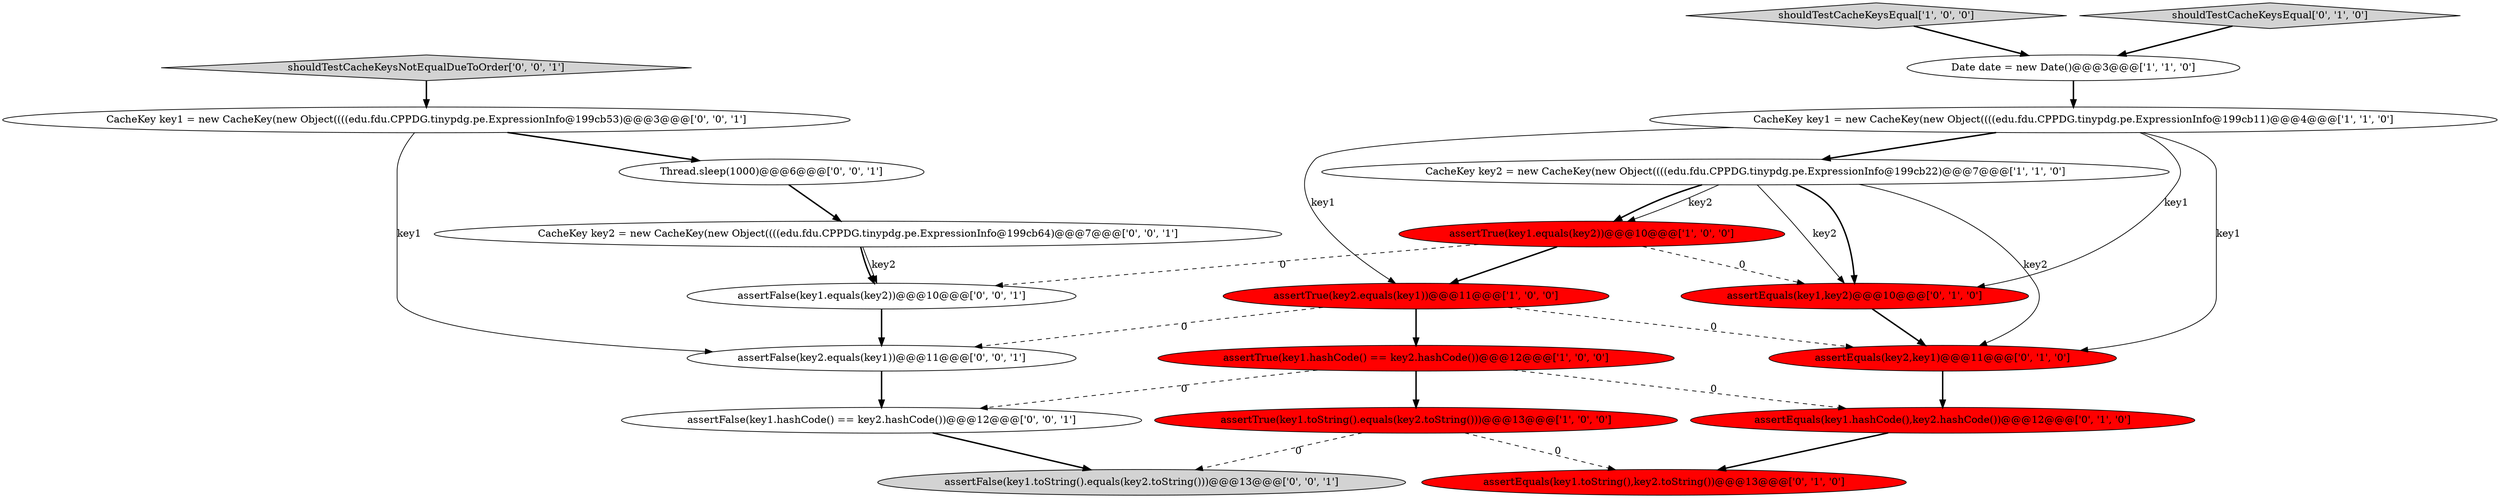 digraph {
2 [style = filled, label = "assertTrue(key1.hashCode() == key2.hashCode())@@@12@@@['1', '0', '0']", fillcolor = red, shape = ellipse image = "AAA1AAABBB1BBB"];
7 [style = filled, label = "assertTrue(key1.equals(key2))@@@10@@@['1', '0', '0']", fillcolor = red, shape = ellipse image = "AAA1AAABBB1BBB"];
15 [style = filled, label = "Thread.sleep(1000)@@@6@@@['0', '0', '1']", fillcolor = white, shape = ellipse image = "AAA0AAABBB3BBB"];
14 [style = filled, label = "assertFalse(key1.equals(key2))@@@10@@@['0', '0', '1']", fillcolor = white, shape = ellipse image = "AAA0AAABBB3BBB"];
19 [style = filled, label = "assertFalse(key1.hashCode() == key2.hashCode())@@@12@@@['0', '0', '1']", fillcolor = white, shape = ellipse image = "AAA0AAABBB3BBB"];
5 [style = filled, label = "Date date = new Date()@@@3@@@['1', '1', '0']", fillcolor = white, shape = ellipse image = "AAA0AAABBB1BBB"];
3 [style = filled, label = "CacheKey key2 = new CacheKey(new Object((((edu.fdu.CPPDG.tinypdg.pe.ExpressionInfo@199cb22)@@@7@@@['1', '1', '0']", fillcolor = white, shape = ellipse image = "AAA0AAABBB1BBB"];
12 [style = filled, label = "assertEquals(key2,key1)@@@11@@@['0', '1', '0']", fillcolor = red, shape = ellipse image = "AAA1AAABBB2BBB"];
9 [style = filled, label = "assertEquals(key1.toString(),key2.toString())@@@13@@@['0', '1', '0']", fillcolor = red, shape = ellipse image = "AAA1AAABBB2BBB"];
13 [style = filled, label = "assertFalse(key1.toString().equals(key2.toString()))@@@13@@@['0', '0', '1']", fillcolor = lightgray, shape = ellipse image = "AAA0AAABBB3BBB"];
1 [style = filled, label = "assertTrue(key2.equals(key1))@@@11@@@['1', '0', '0']", fillcolor = red, shape = ellipse image = "AAA1AAABBB1BBB"];
18 [style = filled, label = "CacheKey key1 = new CacheKey(new Object((((edu.fdu.CPPDG.tinypdg.pe.ExpressionInfo@199cb53)@@@3@@@['0', '0', '1']", fillcolor = white, shape = ellipse image = "AAA0AAABBB3BBB"];
16 [style = filled, label = "shouldTestCacheKeysNotEqualDueToOrder['0', '0', '1']", fillcolor = lightgray, shape = diamond image = "AAA0AAABBB3BBB"];
17 [style = filled, label = "CacheKey key2 = new CacheKey(new Object((((edu.fdu.CPPDG.tinypdg.pe.ExpressionInfo@199cb64)@@@7@@@['0', '0', '1']", fillcolor = white, shape = ellipse image = "AAA0AAABBB3BBB"];
0 [style = filled, label = "assertTrue(key1.toString().equals(key2.toString()))@@@13@@@['1', '0', '0']", fillcolor = red, shape = ellipse image = "AAA1AAABBB1BBB"];
6 [style = filled, label = "CacheKey key1 = new CacheKey(new Object((((edu.fdu.CPPDG.tinypdg.pe.ExpressionInfo@199cb11)@@@4@@@['1', '1', '0']", fillcolor = white, shape = ellipse image = "AAA0AAABBB1BBB"];
8 [style = filled, label = "assertEquals(key1,key2)@@@10@@@['0', '1', '0']", fillcolor = red, shape = ellipse image = "AAA1AAABBB2BBB"];
4 [style = filled, label = "shouldTestCacheKeysEqual['1', '0', '0']", fillcolor = lightgray, shape = diamond image = "AAA0AAABBB1BBB"];
11 [style = filled, label = "shouldTestCacheKeysEqual['0', '1', '0']", fillcolor = lightgray, shape = diamond image = "AAA0AAABBB2BBB"];
20 [style = filled, label = "assertFalse(key2.equals(key1))@@@11@@@['0', '0', '1']", fillcolor = white, shape = ellipse image = "AAA0AAABBB3BBB"];
10 [style = filled, label = "assertEquals(key1.hashCode(),key2.hashCode())@@@12@@@['0', '1', '0']", fillcolor = red, shape = ellipse image = "AAA1AAABBB2BBB"];
6->3 [style = bold, label=""];
16->18 [style = bold, label=""];
7->1 [style = bold, label=""];
2->19 [style = dashed, label="0"];
6->1 [style = solid, label="key1"];
6->8 [style = solid, label="key1"];
7->14 [style = dashed, label="0"];
18->15 [style = bold, label=""];
7->8 [style = dashed, label="0"];
2->10 [style = dashed, label="0"];
1->20 [style = dashed, label="0"];
1->12 [style = dashed, label="0"];
11->5 [style = bold, label=""];
15->17 [style = bold, label=""];
2->0 [style = bold, label=""];
12->10 [style = bold, label=""];
5->6 [style = bold, label=""];
19->13 [style = bold, label=""];
3->7 [style = bold, label=""];
17->14 [style = bold, label=""];
17->14 [style = solid, label="key2"];
3->8 [style = bold, label=""];
0->13 [style = dashed, label="0"];
3->12 [style = solid, label="key2"];
3->8 [style = solid, label="key2"];
1->2 [style = bold, label=""];
10->9 [style = bold, label=""];
0->9 [style = dashed, label="0"];
18->20 [style = solid, label="key1"];
20->19 [style = bold, label=""];
4->5 [style = bold, label=""];
8->12 [style = bold, label=""];
3->7 [style = solid, label="key2"];
14->20 [style = bold, label=""];
6->12 [style = solid, label="key1"];
}
